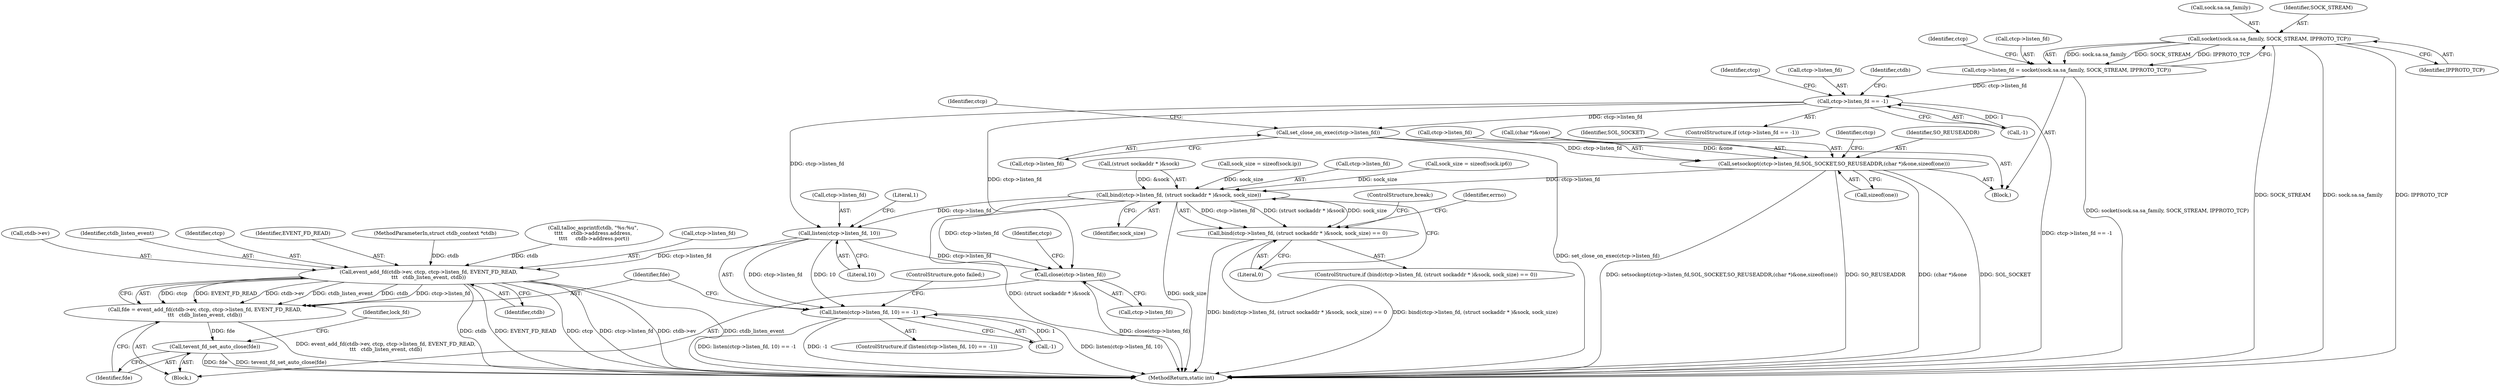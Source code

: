 digraph "0_samba_b9b9f6738fba5c32e87cb9c36b358355b444fb9b@API" {
"1000307" [label="(Call,socket(sock.sa.sa_family, SOCK_STREAM, IPPROTO_TCP))"];
"1000303" [label="(Call,ctcp->listen_fd = socket(sock.sa.sa_family, SOCK_STREAM, IPPROTO_TCP))"];
"1000316" [label="(Call,ctcp->listen_fd == -1)"];
"1000327" [label="(Call,set_close_on_exec(ctcp->listen_fd))"];
"1000331" [label="(Call,setsockopt(ctcp->listen_fd,SOL_SOCKET,SO_REUSEADDR,(char *)&one,sizeof(one)))"];
"1000345" [label="(Call,bind(ctcp->listen_fd, (struct sockaddr * )&sock, sock_size))"];
"1000344" [label="(Call,bind(ctcp->listen_fd, (struct sockaddr * )&sock, sock_size) == 0)"];
"1000456" [label="(Call,listen(ctcp->listen_fd, 10))"];
"1000455" [label="(Call,listen(ctcp->listen_fd, 10) == -1)"];
"1000467" [label="(Call,event_add_fd(ctdb->ev, ctcp, ctcp->listen_fd, EVENT_FD_READ,\n\t\t\t   ctdb_listen_event, ctdb))"];
"1000465" [label="(Call,fde = event_add_fd(ctdb->ev, ctcp, ctcp->listen_fd, EVENT_FD_READ,\n\t\t\t   ctdb_listen_event, ctdb))"];
"1000478" [label="(Call,tevent_fd_set_auto_close(fde))"];
"1000487" [label="(Call,close(ctcp->listen_fd))"];
"1000349" [label="(Call,(struct sockaddr * )&sock)"];
"1000500" [label="(MethodReturn,static int)"];
"1000411" [label="(Call,talloc_asprintf(ctdb, \"%s:%u\", \n\t\t\t\t     ctdb->address.address, \n\t\t\t\t     ctdb->address.port))"];
"1000467" [label="(Call,event_add_fd(ctdb->ev, ctcp, ctcp->listen_fd, EVENT_FD_READ,\n\t\t\t   ctdb_listen_event, ctdb))"];
"1000472" [label="(Call,ctcp->listen_fd)"];
"1000488" [label="(Call,ctcp->listen_fd)"];
"1000487" [label="(Call,close(ctcp->listen_fd))"];
"1000457" [label="(Call,ctcp->listen_fd)"];
"1000337" [label="(Call,(char *)&one)"];
"1000461" [label="(Call,-1)"];
"1000263" [label="(Call,sock_size = sizeof(sock.ip))"];
"1000468" [label="(Call,ctdb->ev)"];
"1000331" [label="(Call,setsockopt(ctcp->listen_fd,SOL_SOCKET,SO_REUSEADDR,(char *)&one,sizeof(one)))"];
"1000466" [label="(Identifier,fde)"];
"1000354" [label="(Literal,0)"];
"1000303" [label="(Call,ctcp->listen_fd = socket(sock.sa.sa_family, SOCK_STREAM, IPPROTO_TCP))"];
"1000335" [label="(Identifier,SOL_SOCKET)"];
"1000353" [label="(Identifier,sock_size)"];
"1000333" [label="(Identifier,ctcp)"];
"1000479" [label="(Identifier,fde)"];
"1000346" [label="(Call,ctcp->listen_fd)"];
"1000359" [label="(Identifier,errno)"];
"1000454" [label="(ControlStructure,if (listen(ctcp->listen_fd, 10) == -1))"];
"1000320" [label="(Call,-1)"];
"1000347" [label="(Identifier,ctcp)"];
"1000345" [label="(Call,bind(ctcp->listen_fd, (struct sockaddr * )&sock, sock_size))"];
"1000318" [label="(Identifier,ctcp)"];
"1000343" [label="(ControlStructure,if (bind(ctcp->listen_fd, (struct sockaddr * )&sock, sock_size) == 0))"];
"1000344" [label="(Call,bind(ctcp->listen_fd, (struct sockaddr * )&sock, sock_size) == 0)"];
"1000481" [label="(Identifier,lock_fd)"];
"1000316" [label="(Call,ctcp->listen_fd == -1)"];
"1000324" [label="(Identifier,ctdb)"];
"1000329" [label="(Identifier,ctcp)"];
"1000456" [label="(Call,listen(ctcp->listen_fd, 10))"];
"1000315" [label="(ControlStructure,if (ctcp->listen_fd == -1))"];
"1000327" [label="(Call,set_close_on_exec(ctcp->listen_fd))"];
"1000478" [label="(Call,tevent_fd_set_auto_close(fde))"];
"1000493" [label="(Identifier,ctcp)"];
"1000341" [label="(Call,sizeof(one))"];
"1000336" [label="(Identifier,SO_REUSEADDR)"];
"1000206" [label="(Block,)"];
"1000465" [label="(Call,fde = event_add_fd(ctdb->ev, ctcp, ctcp->listen_fd, EVENT_FD_READ,\n\t\t\t   ctdb_listen_event, ctdb))"];
"1000477" [label="(Identifier,ctdb)"];
"1000462" [label="(Literal,1)"];
"1000328" [label="(Call,ctcp->listen_fd)"];
"1000287" [label="(Call,sock_size = sizeof(sock.ip6))"];
"1000308" [label="(Call,sock.sa.sa_family)"];
"1000104" [label="(Block,)"];
"1000460" [label="(Literal,10)"];
"1000455" [label="(Call,listen(ctcp->listen_fd, 10) == -1)"];
"1000476" [label="(Identifier,ctdb_listen_event)"];
"1000471" [label="(Identifier,ctcp)"];
"1000332" [label="(Call,ctcp->listen_fd)"];
"1000307" [label="(Call,socket(sock.sa.sa_family, SOCK_STREAM, IPPROTO_TCP))"];
"1000317" [label="(Call,ctcp->listen_fd)"];
"1000475" [label="(Identifier,EVENT_FD_READ)"];
"1000356" [label="(ControlStructure,break;)"];
"1000304" [label="(Call,ctcp->listen_fd)"];
"1000314" [label="(Identifier,IPPROTO_TCP)"];
"1000313" [label="(Identifier,SOCK_STREAM)"];
"1000464" [label="(ControlStructure,goto failed;)"];
"1000103" [label="(MethodParameterIn,struct ctdb_context *ctdb)"];
"1000307" -> "1000303"  [label="AST: "];
"1000307" -> "1000314"  [label="CFG: "];
"1000308" -> "1000307"  [label="AST: "];
"1000313" -> "1000307"  [label="AST: "];
"1000314" -> "1000307"  [label="AST: "];
"1000303" -> "1000307"  [label="CFG: "];
"1000307" -> "1000500"  [label="DDG: SOCK_STREAM"];
"1000307" -> "1000500"  [label="DDG: sock.sa.sa_family"];
"1000307" -> "1000500"  [label="DDG: IPPROTO_TCP"];
"1000307" -> "1000303"  [label="DDG: sock.sa.sa_family"];
"1000307" -> "1000303"  [label="DDG: SOCK_STREAM"];
"1000307" -> "1000303"  [label="DDG: IPPROTO_TCP"];
"1000303" -> "1000206"  [label="AST: "];
"1000304" -> "1000303"  [label="AST: "];
"1000318" -> "1000303"  [label="CFG: "];
"1000303" -> "1000500"  [label="DDG: socket(sock.sa.sa_family, SOCK_STREAM, IPPROTO_TCP)"];
"1000303" -> "1000316"  [label="DDG: ctcp->listen_fd"];
"1000316" -> "1000315"  [label="AST: "];
"1000316" -> "1000320"  [label="CFG: "];
"1000317" -> "1000316"  [label="AST: "];
"1000320" -> "1000316"  [label="AST: "];
"1000324" -> "1000316"  [label="CFG: "];
"1000329" -> "1000316"  [label="CFG: "];
"1000316" -> "1000500"  [label="DDG: ctcp->listen_fd == -1"];
"1000320" -> "1000316"  [label="DDG: 1"];
"1000316" -> "1000327"  [label="DDG: ctcp->listen_fd"];
"1000316" -> "1000456"  [label="DDG: ctcp->listen_fd"];
"1000316" -> "1000487"  [label="DDG: ctcp->listen_fd"];
"1000327" -> "1000206"  [label="AST: "];
"1000327" -> "1000328"  [label="CFG: "];
"1000328" -> "1000327"  [label="AST: "];
"1000333" -> "1000327"  [label="CFG: "];
"1000327" -> "1000500"  [label="DDG: set_close_on_exec(ctcp->listen_fd)"];
"1000327" -> "1000331"  [label="DDG: ctcp->listen_fd"];
"1000331" -> "1000206"  [label="AST: "];
"1000331" -> "1000341"  [label="CFG: "];
"1000332" -> "1000331"  [label="AST: "];
"1000335" -> "1000331"  [label="AST: "];
"1000336" -> "1000331"  [label="AST: "];
"1000337" -> "1000331"  [label="AST: "];
"1000341" -> "1000331"  [label="AST: "];
"1000347" -> "1000331"  [label="CFG: "];
"1000331" -> "1000500"  [label="DDG: setsockopt(ctcp->listen_fd,SOL_SOCKET,SO_REUSEADDR,(char *)&one,sizeof(one))"];
"1000331" -> "1000500"  [label="DDG: SO_REUSEADDR"];
"1000331" -> "1000500"  [label="DDG: (char *)&one"];
"1000331" -> "1000500"  [label="DDG: SOL_SOCKET"];
"1000337" -> "1000331"  [label="DDG: &one"];
"1000331" -> "1000345"  [label="DDG: ctcp->listen_fd"];
"1000345" -> "1000344"  [label="AST: "];
"1000345" -> "1000353"  [label="CFG: "];
"1000346" -> "1000345"  [label="AST: "];
"1000349" -> "1000345"  [label="AST: "];
"1000353" -> "1000345"  [label="AST: "];
"1000354" -> "1000345"  [label="CFG: "];
"1000345" -> "1000500"  [label="DDG: (struct sockaddr * )&sock"];
"1000345" -> "1000500"  [label="DDG: sock_size"];
"1000345" -> "1000344"  [label="DDG: ctcp->listen_fd"];
"1000345" -> "1000344"  [label="DDG: (struct sockaddr * )&sock"];
"1000345" -> "1000344"  [label="DDG: sock_size"];
"1000349" -> "1000345"  [label="DDG: &sock"];
"1000263" -> "1000345"  [label="DDG: sock_size"];
"1000287" -> "1000345"  [label="DDG: sock_size"];
"1000345" -> "1000456"  [label="DDG: ctcp->listen_fd"];
"1000345" -> "1000487"  [label="DDG: ctcp->listen_fd"];
"1000344" -> "1000343"  [label="AST: "];
"1000344" -> "1000354"  [label="CFG: "];
"1000354" -> "1000344"  [label="AST: "];
"1000356" -> "1000344"  [label="CFG: "];
"1000359" -> "1000344"  [label="CFG: "];
"1000344" -> "1000500"  [label="DDG: bind(ctcp->listen_fd, (struct sockaddr * )&sock, sock_size) == 0"];
"1000344" -> "1000500"  [label="DDG: bind(ctcp->listen_fd, (struct sockaddr * )&sock, sock_size)"];
"1000456" -> "1000455"  [label="AST: "];
"1000456" -> "1000460"  [label="CFG: "];
"1000457" -> "1000456"  [label="AST: "];
"1000460" -> "1000456"  [label="AST: "];
"1000462" -> "1000456"  [label="CFG: "];
"1000456" -> "1000455"  [label="DDG: ctcp->listen_fd"];
"1000456" -> "1000455"  [label="DDG: 10"];
"1000456" -> "1000467"  [label="DDG: ctcp->listen_fd"];
"1000456" -> "1000487"  [label="DDG: ctcp->listen_fd"];
"1000455" -> "1000454"  [label="AST: "];
"1000455" -> "1000461"  [label="CFG: "];
"1000461" -> "1000455"  [label="AST: "];
"1000464" -> "1000455"  [label="CFG: "];
"1000466" -> "1000455"  [label="CFG: "];
"1000455" -> "1000500"  [label="DDG: listen(ctcp->listen_fd, 10) == -1"];
"1000455" -> "1000500"  [label="DDG: -1"];
"1000455" -> "1000500"  [label="DDG: listen(ctcp->listen_fd, 10)"];
"1000461" -> "1000455"  [label="DDG: 1"];
"1000467" -> "1000465"  [label="AST: "];
"1000467" -> "1000477"  [label="CFG: "];
"1000468" -> "1000467"  [label="AST: "];
"1000471" -> "1000467"  [label="AST: "];
"1000472" -> "1000467"  [label="AST: "];
"1000475" -> "1000467"  [label="AST: "];
"1000476" -> "1000467"  [label="AST: "];
"1000477" -> "1000467"  [label="AST: "];
"1000465" -> "1000467"  [label="CFG: "];
"1000467" -> "1000500"  [label="DDG: ctcp->listen_fd"];
"1000467" -> "1000500"  [label="DDG: ctdb->ev"];
"1000467" -> "1000500"  [label="DDG: ctdb_listen_event"];
"1000467" -> "1000500"  [label="DDG: ctdb"];
"1000467" -> "1000500"  [label="DDG: EVENT_FD_READ"];
"1000467" -> "1000500"  [label="DDG: ctcp"];
"1000467" -> "1000465"  [label="DDG: ctcp"];
"1000467" -> "1000465"  [label="DDG: EVENT_FD_READ"];
"1000467" -> "1000465"  [label="DDG: ctdb->ev"];
"1000467" -> "1000465"  [label="DDG: ctdb_listen_event"];
"1000467" -> "1000465"  [label="DDG: ctdb"];
"1000467" -> "1000465"  [label="DDG: ctcp->listen_fd"];
"1000411" -> "1000467"  [label="DDG: ctdb"];
"1000103" -> "1000467"  [label="DDG: ctdb"];
"1000465" -> "1000104"  [label="AST: "];
"1000466" -> "1000465"  [label="AST: "];
"1000479" -> "1000465"  [label="CFG: "];
"1000465" -> "1000500"  [label="DDG: event_add_fd(ctdb->ev, ctcp, ctcp->listen_fd, EVENT_FD_READ,\n\t\t\t   ctdb_listen_event, ctdb)"];
"1000465" -> "1000478"  [label="DDG: fde"];
"1000478" -> "1000104"  [label="AST: "];
"1000478" -> "1000479"  [label="CFG: "];
"1000479" -> "1000478"  [label="AST: "];
"1000481" -> "1000478"  [label="CFG: "];
"1000478" -> "1000500"  [label="DDG: fde"];
"1000478" -> "1000500"  [label="DDG: tevent_fd_set_auto_close(fde)"];
"1000487" -> "1000104"  [label="AST: "];
"1000487" -> "1000488"  [label="CFG: "];
"1000488" -> "1000487"  [label="AST: "];
"1000493" -> "1000487"  [label="CFG: "];
"1000487" -> "1000500"  [label="DDG: close(ctcp->listen_fd)"];
}
